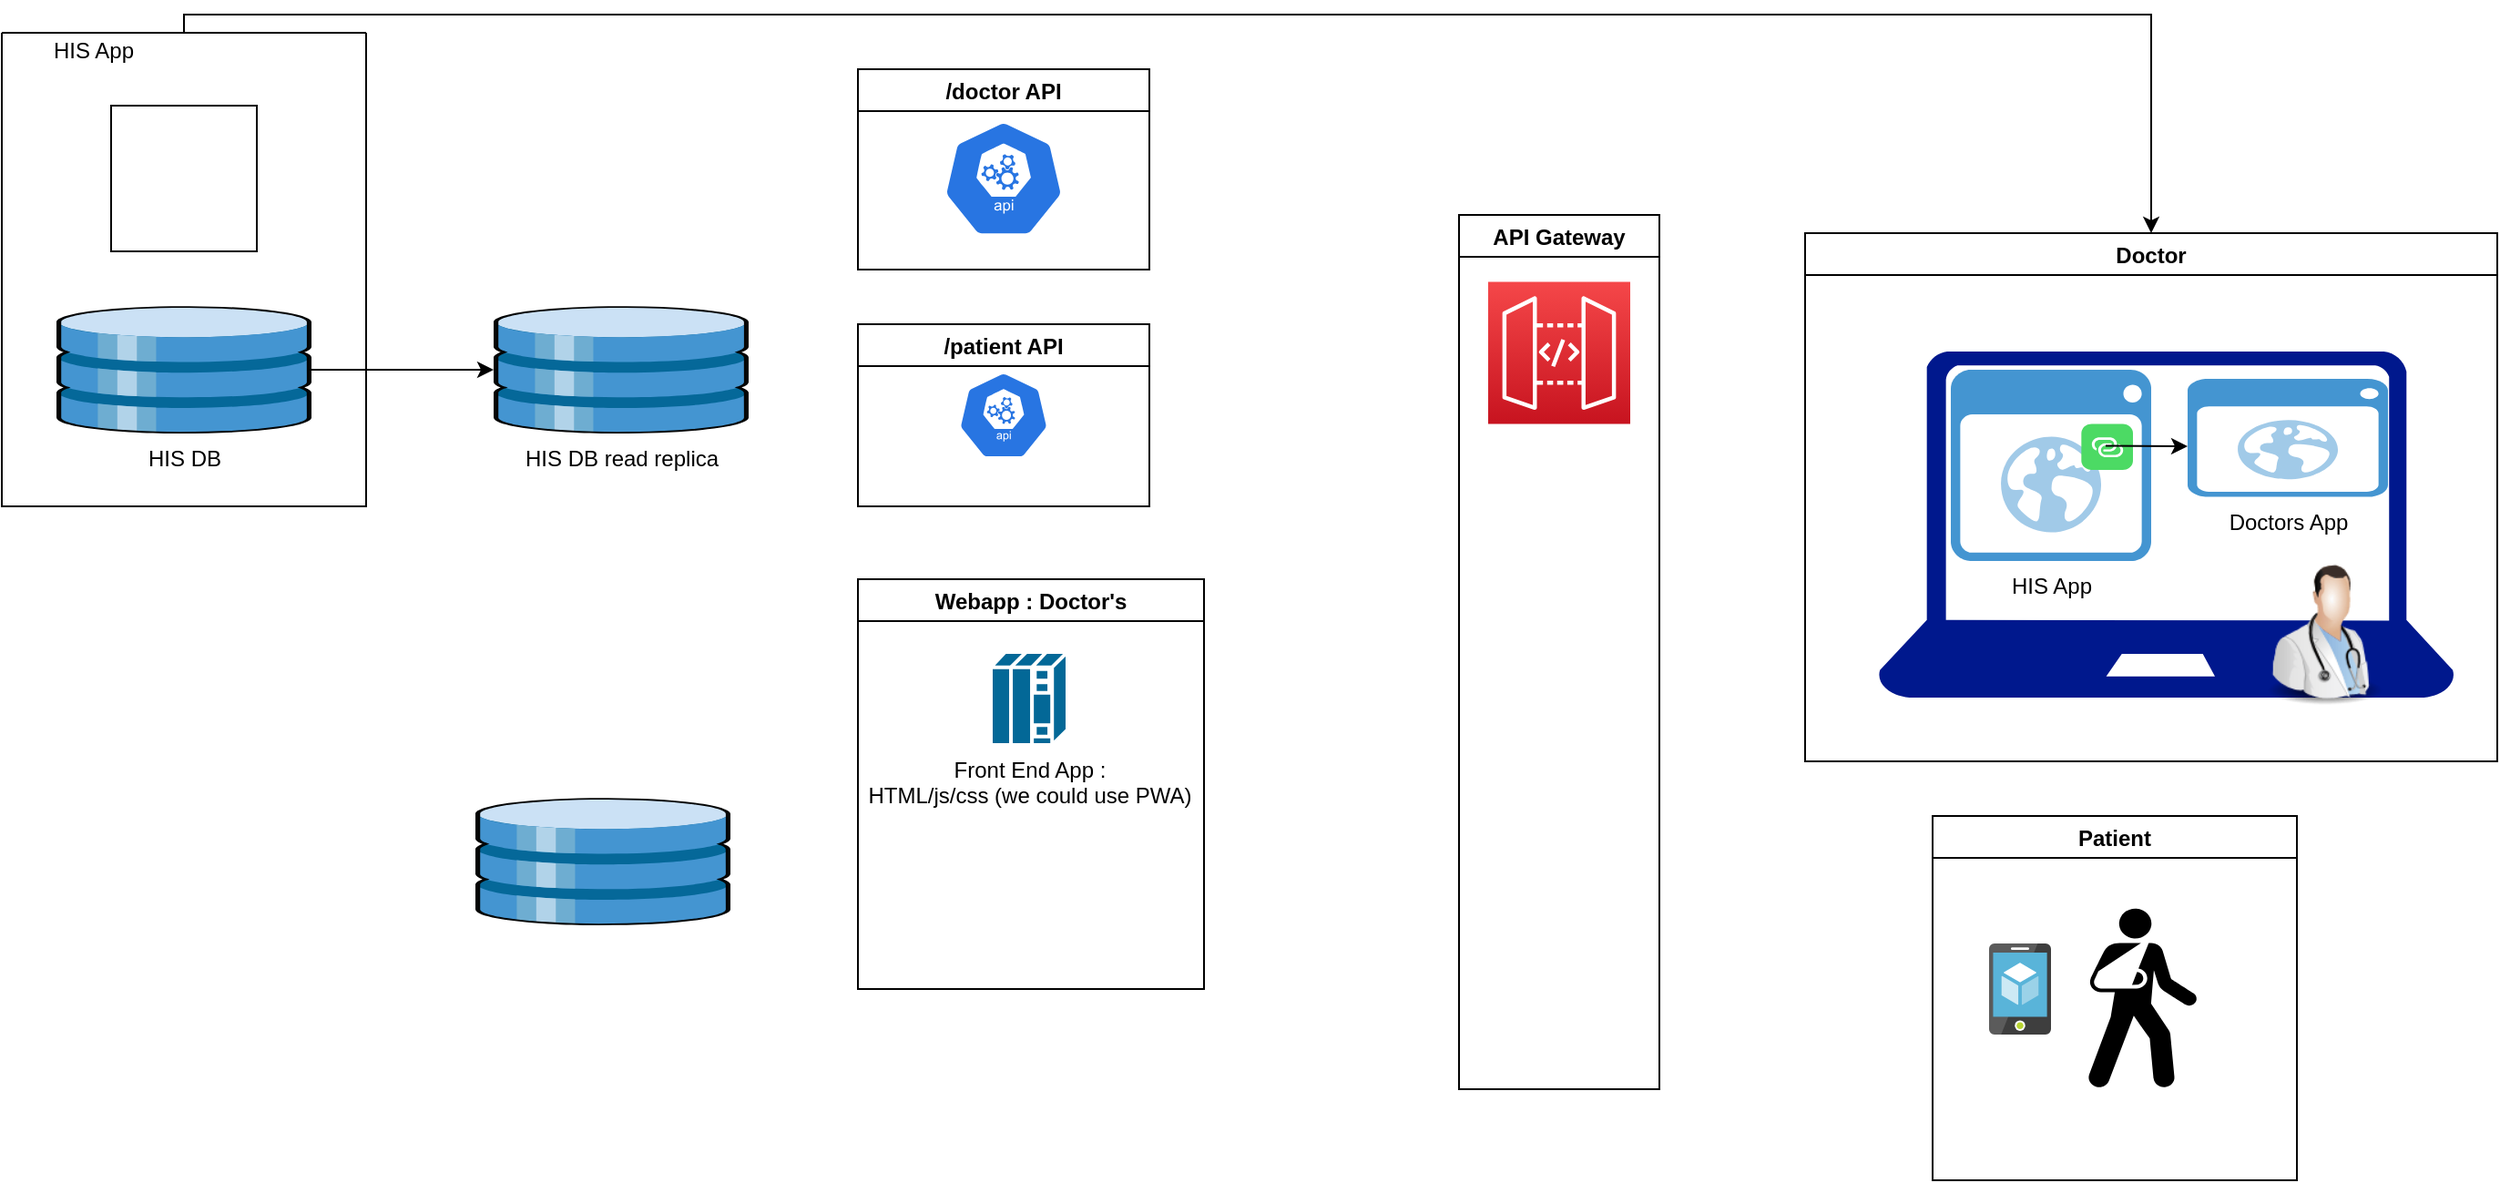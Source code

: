 <mxfile version="14.7.0" type="github"><diagram id="3wRDGs4hwaDjGyS94e9P" name="Page-1"><mxGraphModel dx="1730" dy="913" grid="1" gridSize="10" guides="1" tooltips="1" connect="1" arrows="1" fold="1" page="1" pageScale="1" pageWidth="850" pageHeight="1100" math="0" shadow="0"><root><mxCell id="0"/><mxCell id="1" parent="0"/><mxCell id="OKt37Cm6Xh-xWqerMov3-52" style="edgeStyle=orthogonalEdgeStyle;rounded=0;orthogonalLoop=1;jettySize=auto;html=1;entryX=0.5;entryY=0;entryDx=0;entryDy=0;" edge="1" parent="1" source="5rAvbXIscV8Nxht_XwWl-6" target="OKt37Cm6Xh-xWqerMov3-41"><mxGeometry relative="1" as="geometry"><Array as="points"><mxPoint x="150" y="50"/><mxPoint x="1230" y="50"/></Array></mxGeometry></mxCell><mxCell id="5rAvbXIscV8Nxht_XwWl-6" value="" style="swimlane;startSize=0;" parent="1" vertex="1"><mxGeometry x="50" y="60" width="200" height="260" as="geometry"><mxRectangle x="120" y="170" width="50" height="40" as="alternateBounds"/></mxGeometry></mxCell><mxCell id="5rAvbXIscV8Nxht_XwWl-11" value="" style="whiteSpace=wrap;html=1;aspect=fixed;" parent="5rAvbXIscV8Nxht_XwWl-6" vertex="1"><mxGeometry x="60" y="40" width="80" height="80" as="geometry"/></mxCell><mxCell id="5rAvbXIscV8Nxht_XwWl-12" value="HIS App" style="text;html=1;align=center;verticalAlign=middle;resizable=0;points=[];autosize=1;strokeColor=none;" parent="5rAvbXIscV8Nxht_XwWl-6" vertex="1"><mxGeometry x="20" width="60" height="20" as="geometry"/></mxCell><mxCell id="OKt37Cm6Xh-xWqerMov3-3" value="HIS DB" style="shadow=0;dashed=0;html=1;labelPosition=center;verticalLabelPosition=bottom;verticalAlign=top;align=center;outlineConnect=0;shape=mxgraph.veeam.3d.datastore;" vertex="1" parent="5rAvbXIscV8Nxht_XwWl-6"><mxGeometry x="30" y="150" width="140" height="70" as="geometry"/></mxCell><mxCell id="OKt37Cm6Xh-xWqerMov3-7" value="" style="edgeStyle=orthogonalEdgeStyle;rounded=0;orthogonalLoop=1;jettySize=auto;html=1;" edge="1" parent="1" source="OKt37Cm6Xh-xWqerMov3-3" target="OKt37Cm6Xh-xWqerMov3-6"><mxGeometry relative="1" as="geometry"/></mxCell><mxCell id="OKt37Cm6Xh-xWqerMov3-6" value="HIS DB read replica" style="shadow=0;dashed=0;html=1;labelPosition=center;verticalLabelPosition=bottom;verticalAlign=top;align=center;outlineConnect=0;shape=mxgraph.veeam.3d.datastore;" vertex="1" parent="1"><mxGeometry x="320" y="210" width="140" height="70" as="geometry"/></mxCell><mxCell id="OKt37Cm6Xh-xWqerMov3-24" value="/doctor API" style="swimlane;" vertex="1" parent="1"><mxGeometry x="520" y="80" width="160" height="110" as="geometry"><mxRectangle x="535" y="80" width="100" height="23" as="alternateBounds"/></mxGeometry></mxCell><mxCell id="OKt37Cm6Xh-xWqerMov3-21" value="" style="html=1;dashed=0;whitespace=wrap;fillColor=#2875E2;strokeColor=#ffffff;points=[[0.005,0.63,0],[0.1,0.2,0],[0.9,0.2,0],[0.5,0,0],[0.995,0.63,0],[0.72,0.99,0],[0.5,1,0],[0.28,0.99,0]];shape=mxgraph.kubernetes.icon;prIcon=api" vertex="1" parent="OKt37Cm6Xh-xWqerMov3-24"><mxGeometry x="45" y="28" width="70" height="64" as="geometry"/></mxCell><mxCell id="OKt37Cm6Xh-xWqerMov3-25" value="/patient API" style="swimlane;" vertex="1" parent="1"><mxGeometry x="520" y="220" width="160" height="100" as="geometry"/></mxCell><mxCell id="OKt37Cm6Xh-xWqerMov3-26" value="" style="html=1;dashed=0;whitespace=wrap;fillColor=#2875E2;strokeColor=#ffffff;points=[[0.005,0.63,0],[0.1,0.2,0],[0.9,0.2,0],[0.5,0,0],[0.995,0.63,0],[0.72,0.99,0],[0.5,1,0],[0.28,0.99,0]];shape=mxgraph.kubernetes.icon;prIcon=api" vertex="1" parent="OKt37Cm6Xh-xWqerMov3-25"><mxGeometry x="55" y="26" width="50" height="48" as="geometry"/></mxCell><mxCell id="OKt37Cm6Xh-xWqerMov3-38" value="Webapp : Doctor's" style="swimlane;startSize=23;" vertex="1" parent="1"><mxGeometry x="520" y="360" width="190" height="225" as="geometry"/></mxCell><mxCell id="OKt37Cm6Xh-xWqerMov3-39" value="Front End App :&lt;br&gt;HTML/js/css (we could use PWA)" style="shape=mxgraph.cisco.misc.front_end_processor;html=1;pointerEvents=1;dashed=0;fillColor=#036897;strokeColor=#ffffff;strokeWidth=2;verticalLabelPosition=bottom;verticalAlign=top;align=center;outlineConnect=0;" vertex="1" parent="OKt37Cm6Xh-xWqerMov3-38"><mxGeometry x="73" y="40" width="42" height="51" as="geometry"/></mxCell><mxCell id="OKt37Cm6Xh-xWqerMov3-73" value="" style="shape=image;html=1;verticalAlign=top;verticalLabelPosition=bottom;labelBackgroundColor=#ffffff;imageAspect=0;aspect=fixed;image=https://cdn4.iconfinder.com/data/icons/logos-brands-5/24/nginx-128.png" vertex="1" parent="OKt37Cm6Xh-xWqerMov3-38"><mxGeometry x="57.5" y="135" width="73" height="73" as="geometry"/></mxCell><mxCell id="OKt37Cm6Xh-xWqerMov3-41" value="Doctor" style="swimlane;startSize=23;" vertex="1" parent="1"><mxGeometry x="1040" y="170" width="380" height="290" as="geometry"/></mxCell><mxCell id="OKt37Cm6Xh-xWqerMov3-43" value="" style="aspect=fixed;pointerEvents=1;shadow=0;dashed=0;html=1;strokeColor=none;labelPosition=center;verticalLabelPosition=bottom;verticalAlign=top;align=center;fillColor=#00188D;shape=mxgraph.azure.laptop" vertex="1" parent="OKt37Cm6Xh-xWqerMov3-41"><mxGeometry x="40" y="65" width="316.67" height="190" as="geometry"/></mxCell><mxCell id="OKt37Cm6Xh-xWqerMov3-40" value="HIS App" style="shadow=0;dashed=0;html=1;strokeColor=none;fillColor=#4495D1;labelPosition=center;verticalLabelPosition=bottom;verticalAlign=top;align=center;outlineConnect=0;shape=mxgraph.veeam.2d.web_ui;" vertex="1" parent="OKt37Cm6Xh-xWqerMov3-41"><mxGeometry x="80" y="75" width="110" height="105" as="geometry"/></mxCell><mxCell id="OKt37Cm6Xh-xWqerMov3-45" value="" style="image;html=1;image=img/lib/clip_art/people/Doctor_Man_128x128.png" vertex="1" parent="OKt37Cm6Xh-xWqerMov3-41"><mxGeometry x="245" y="180" width="80" height="80" as="geometry"/></mxCell><mxCell id="OKt37Cm6Xh-xWqerMov3-53" value="Doctors App" style="shadow=0;dashed=0;html=1;strokeColor=none;fillColor=#4495D1;labelPosition=center;verticalLabelPosition=bottom;verticalAlign=top;align=center;outlineConnect=0;shape=mxgraph.veeam.2d.web_ui;" vertex="1" parent="OKt37Cm6Xh-xWqerMov3-41"><mxGeometry x="210" y="80" width="110" height="64.8" as="geometry"/></mxCell><mxCell id="OKt37Cm6Xh-xWqerMov3-57" value="" style="html=1;strokeWidth=1;shadow=0;dashed=0;shape=mxgraph.ios7.misc.link;fillColor=#4CDA64;strokeColor=none;buttonText=;strokeColor2=#222222;fontColor=#222222;fontSize=8;verticalLabelPosition=bottom;verticalAlign=top;align=center;" vertex="1" parent="OKt37Cm6Xh-xWqerMov3-41"><mxGeometry x="151.67" y="104.8" width="28.33" height="25.2" as="geometry"/></mxCell><mxCell id="OKt37Cm6Xh-xWqerMov3-58" value="" style="endArrow=classic;html=1;" edge="1" parent="OKt37Cm6Xh-xWqerMov3-41"><mxGeometry width="50" height="50" relative="1" as="geometry"><mxPoint x="165" y="116.81" as="sourcePoint"/><mxPoint x="210" y="117" as="targetPoint"/></mxGeometry></mxCell><mxCell id="OKt37Cm6Xh-xWqerMov3-74" value="" style="shadow=0;dashed=0;html=1;labelPosition=center;verticalLabelPosition=bottom;verticalAlign=top;align=center;outlineConnect=0;shape=mxgraph.veeam.3d.datastore;" vertex="1" parent="1"><mxGeometry x="310" y="480" width="140" height="70" as="geometry"/></mxCell><mxCell id="OKt37Cm6Xh-xWqerMov3-88" value="Patient" style="swimlane;startSize=23;" vertex="1" parent="1"><mxGeometry x="1110" y="490" width="200" height="200" as="geometry"/></mxCell><mxCell id="OKt37Cm6Xh-xWqerMov3-86" value="" style="shape=mxgraph.signs.healthcare.out_patient;html=1;pointerEvents=1;fillColor=#000000;strokeColor=none;verticalLabelPosition=bottom;verticalAlign=top;align=center;" vertex="1" parent="OKt37Cm6Xh-xWqerMov3-88"><mxGeometry x="85" y="50.5" width="60" height="99" as="geometry"/></mxCell><mxCell id="OKt37Cm6Xh-xWqerMov3-87" value="" style="aspect=fixed;html=1;points=[];align=center;image;fontSize=12;image=img/lib/mscae/App_Service_Mobile_App.svg;" vertex="1" parent="OKt37Cm6Xh-xWqerMov3-88"><mxGeometry x="31" y="70" width="34" height="50" as="geometry"/></mxCell><mxCell id="OKt37Cm6Xh-xWqerMov3-94" value="API Gateway" style="swimlane;" vertex="1" parent="1"><mxGeometry x="850" y="160" width="110" height="480" as="geometry"/></mxCell><mxCell id="OKt37Cm6Xh-xWqerMov3-91" value="" style="points=[[0,0,0],[0.25,0,0],[0.5,0,0],[0.75,0,0],[1,0,0],[0,1,0],[0.25,1,0],[0.5,1,0],[0.75,1,0],[1,1,0],[0,0.25,0],[0,0.5,0],[0,0.75,0],[1,0.25,0],[1,0.5,0],[1,0.75,0]];outlineConnect=0;fontColor=#232F3E;gradientColor=#F54749;gradientDirection=north;fillColor=#C7131F;strokeColor=#ffffff;dashed=0;verticalLabelPosition=bottom;verticalAlign=top;align=center;html=1;fontSize=12;fontStyle=0;aspect=fixed;shape=mxgraph.aws4.resourceIcon;resIcon=mxgraph.aws4.api_gateway;" vertex="1" parent="OKt37Cm6Xh-xWqerMov3-94"><mxGeometry x="16" y="36.8" width="78" height="78" as="geometry"/></mxCell></root></mxGraphModel></diagram></mxfile>
